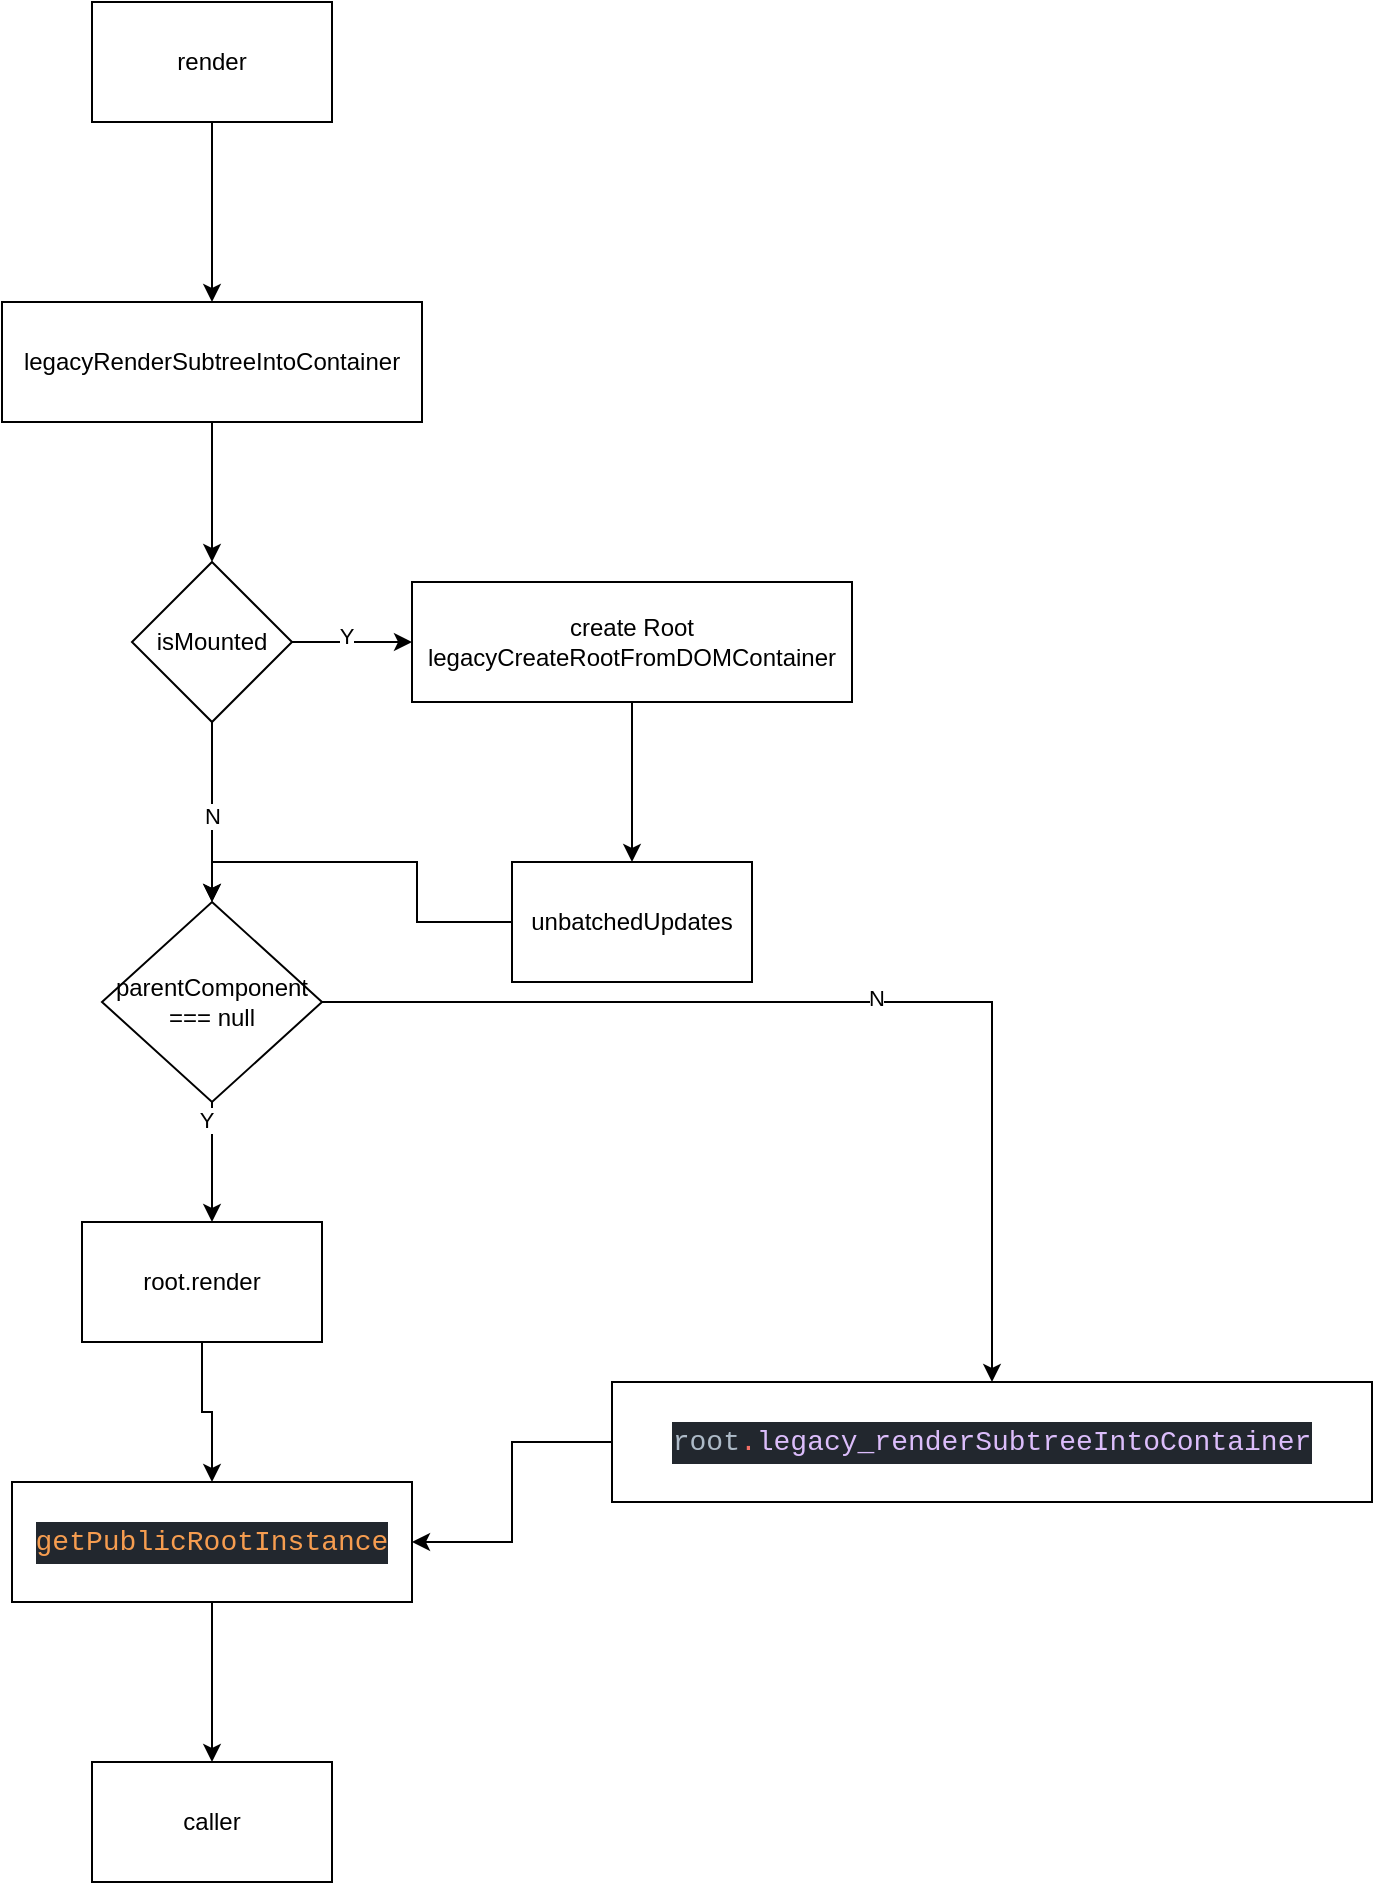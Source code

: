 <mxfile version="14.6.13" type="github">
  <diagram id="jDMzYcg2JHlZjZy24_a0" name="Page-1">
    <mxGraphModel dx="1128" dy="914" grid="1" gridSize="10" guides="1" tooltips="1" connect="1" arrows="1" fold="1" page="1" pageScale="1" pageWidth="827" pageHeight="1169" math="0" shadow="0">
      <root>
        <mxCell id="0" />
        <mxCell id="1" parent="0" />
        <mxCell id="2KgRJR5itnegWjvfptJ9-3" value="" style="edgeStyle=orthogonalEdgeStyle;rounded=0;orthogonalLoop=1;jettySize=auto;html=1;" parent="1" source="2KgRJR5itnegWjvfptJ9-1" target="2KgRJR5itnegWjvfptJ9-2" edge="1">
          <mxGeometry relative="1" as="geometry" />
        </mxCell>
        <mxCell id="2KgRJR5itnegWjvfptJ9-1" value="render&lt;br&gt;" style="rounded=0;whiteSpace=wrap;html=1;" parent="1" vertex="1">
          <mxGeometry x="100" y="20" width="120" height="60" as="geometry" />
        </mxCell>
        <mxCell id="2KgRJR5itnegWjvfptJ9-9" value="" style="edgeStyle=orthogonalEdgeStyle;rounded=0;orthogonalLoop=1;jettySize=auto;html=1;" parent="1" source="2KgRJR5itnegWjvfptJ9-2" target="2KgRJR5itnegWjvfptJ9-8" edge="1">
          <mxGeometry relative="1" as="geometry" />
        </mxCell>
        <mxCell id="2KgRJR5itnegWjvfptJ9-2" value="legacyRenderSubtreeIntoContainer" style="whiteSpace=wrap;html=1;rounded=0;" parent="1" vertex="1">
          <mxGeometry x="55" y="170" width="210" height="60" as="geometry" />
        </mxCell>
        <mxCell id="2KgRJR5itnegWjvfptJ9-11" value="" style="edgeStyle=orthogonalEdgeStyle;rounded=0;orthogonalLoop=1;jettySize=auto;html=1;" parent="1" source="2KgRJR5itnegWjvfptJ9-8" target="2KgRJR5itnegWjvfptJ9-10" edge="1">
          <mxGeometry relative="1" as="geometry" />
        </mxCell>
        <mxCell id="2KgRJR5itnegWjvfptJ9-12" value="Y&lt;br&gt;" style="edgeLabel;html=1;align=center;verticalAlign=middle;resizable=0;points=[];" parent="2KgRJR5itnegWjvfptJ9-11" vertex="1" connectable="0">
          <mxGeometry x="-0.12" y="3" relative="1" as="geometry">
            <mxPoint as="offset" />
          </mxGeometry>
        </mxCell>
        <mxCell id="2KgRJR5itnegWjvfptJ9-14" value="" style="edgeStyle=orthogonalEdgeStyle;rounded=0;orthogonalLoop=1;jettySize=auto;html=1;" parent="1" source="2KgRJR5itnegWjvfptJ9-8" edge="1">
          <mxGeometry relative="1" as="geometry">
            <mxPoint x="160" y="470" as="targetPoint" />
          </mxGeometry>
        </mxCell>
        <mxCell id="2KgRJR5itnegWjvfptJ9-19" value="N&lt;br&gt;" style="edgeLabel;html=1;align=center;verticalAlign=middle;resizable=0;points=[];" parent="2KgRJR5itnegWjvfptJ9-14" vertex="1" connectable="0">
          <mxGeometry x="0.049" y="-1" relative="1" as="geometry">
            <mxPoint as="offset" />
          </mxGeometry>
        </mxCell>
        <mxCell id="2KgRJR5itnegWjvfptJ9-8" value="isMounted&lt;br&gt;" style="rhombus;whiteSpace=wrap;html=1;rounded=0;" parent="1" vertex="1">
          <mxGeometry x="120" y="300" width="80" height="80" as="geometry" />
        </mxCell>
        <mxCell id="2KgRJR5itnegWjvfptJ9-16" value="" style="edgeStyle=orthogonalEdgeStyle;rounded=0;orthogonalLoop=1;jettySize=auto;html=1;" parent="1" source="2KgRJR5itnegWjvfptJ9-10" target="2KgRJR5itnegWjvfptJ9-15" edge="1">
          <mxGeometry relative="1" as="geometry" />
        </mxCell>
        <mxCell id="2KgRJR5itnegWjvfptJ9-10" value="create Root legacyCreateRootFromDOMContainer" style="whiteSpace=wrap;html=1;rounded=0;" parent="1" vertex="1">
          <mxGeometry x="260" y="310" width="220" height="60" as="geometry" />
        </mxCell>
        <mxCell id="ANqivhsRmzJsVqNhGhUm-2" value="" style="edgeStyle=orthogonalEdgeStyle;rounded=0;orthogonalLoop=1;jettySize=auto;html=1;" edge="1" parent="1">
          <mxGeometry relative="1" as="geometry">
            <mxPoint x="160" y="530" as="sourcePoint" />
            <mxPoint x="160" y="630" as="targetPoint" />
          </mxGeometry>
        </mxCell>
        <mxCell id="ANqivhsRmzJsVqNhGhUm-5" value="Y" style="edgeLabel;html=1;align=center;verticalAlign=middle;resizable=0;points=[];" vertex="1" connectable="0" parent="ANqivhsRmzJsVqNhGhUm-2">
          <mxGeometry x="-0.03" y="-3" relative="1" as="geometry">
            <mxPoint as="offset" />
          </mxGeometry>
        </mxCell>
        <mxCell id="2KgRJR5itnegWjvfptJ9-18" value="" style="edgeStyle=orthogonalEdgeStyle;rounded=0;orthogonalLoop=1;jettySize=auto;html=1;entryX=0.5;entryY=0;entryDx=0;entryDy=0;" parent="1" source="2KgRJR5itnegWjvfptJ9-15" target="ANqivhsRmzJsVqNhGhUm-4" edge="1">
          <mxGeometry relative="1" as="geometry">
            <mxPoint x="220" y="500" as="targetPoint" />
          </mxGeometry>
        </mxCell>
        <mxCell id="2KgRJR5itnegWjvfptJ9-15" value="unbatchedUpdates" style="whiteSpace=wrap;html=1;rounded=0;" parent="1" vertex="1">
          <mxGeometry x="310" y="450" width="120" height="60" as="geometry" />
        </mxCell>
        <mxCell id="ANqivhsRmzJsVqNhGhUm-15" value="" style="edgeStyle=orthogonalEdgeStyle;rounded=0;orthogonalLoop=1;jettySize=auto;html=1;" edge="1" parent="1" source="ANqivhsRmzJsVqNhGhUm-1" target="ANqivhsRmzJsVqNhGhUm-14">
          <mxGeometry relative="1" as="geometry" />
        </mxCell>
        <mxCell id="ANqivhsRmzJsVqNhGhUm-1" value="&lt;div style=&quot;font-weight: normal ; line-height: 21px&quot;&gt;&lt;div style=&quot;color: rgb(173 , 186 , 199) ; background-color: rgb(34 , 39 , 46) ; font-family: &amp;#34;fira code&amp;#34; , &amp;#34;menlo&amp;#34; , &amp;#34;monaco&amp;#34; , &amp;#34;courier new&amp;#34; , monospace , &amp;#34;menlo&amp;#34; , &amp;#34;monaco&amp;#34; , &amp;#34;courier new&amp;#34; , monospace ; font-size: 14px ; line-height: 21px&quot;&gt;&lt;span style=&quot;color: #f69d50&quot;&gt;getPublicRootInstance&lt;/span&gt;&lt;/div&gt;&lt;/div&gt;" style="whiteSpace=wrap;html=1;rounded=0;" vertex="1" parent="1">
          <mxGeometry x="60" y="760" width="200" height="60" as="geometry" />
        </mxCell>
        <mxCell id="ANqivhsRmzJsVqNhGhUm-8" value="" style="edgeStyle=orthogonalEdgeStyle;rounded=0;orthogonalLoop=1;jettySize=auto;html=1;" edge="1" parent="1" source="ANqivhsRmzJsVqNhGhUm-4" target="ANqivhsRmzJsVqNhGhUm-7">
          <mxGeometry relative="1" as="geometry" />
        </mxCell>
        <mxCell id="ANqivhsRmzJsVqNhGhUm-9" value="N&lt;br&gt;" style="edgeLabel;html=1;align=center;verticalAlign=middle;resizable=0;points=[];" vertex="1" connectable="0" parent="ANqivhsRmzJsVqNhGhUm-8">
          <mxGeometry x="0.054" y="2" relative="1" as="geometry">
            <mxPoint as="offset" />
          </mxGeometry>
        </mxCell>
        <mxCell id="ANqivhsRmzJsVqNhGhUm-4" value="parentComponent === null" style="rhombus;whiteSpace=wrap;html=1;" vertex="1" parent="1">
          <mxGeometry x="105" y="470" width="110" height="100" as="geometry" />
        </mxCell>
        <mxCell id="ANqivhsRmzJsVqNhGhUm-12" value="" style="edgeStyle=orthogonalEdgeStyle;rounded=0;orthogonalLoop=1;jettySize=auto;html=1;" edge="1" parent="1" source="ANqivhsRmzJsVqNhGhUm-7" target="ANqivhsRmzJsVqNhGhUm-1">
          <mxGeometry relative="1" as="geometry" />
        </mxCell>
        <mxCell id="ANqivhsRmzJsVqNhGhUm-7" value="&lt;div style=&quot;color: rgb(173 , 186 , 199) ; background-color: rgb(34 , 39 , 46) ; font-family: &amp;#34;fira code&amp;#34; , &amp;#34;menlo&amp;#34; , &amp;#34;monaco&amp;#34; , &amp;#34;courier new&amp;#34; , monospace , &amp;#34;menlo&amp;#34; , &amp;#34;monaco&amp;#34; , &amp;#34;courier new&amp;#34; , monospace ; font-size: 14px ; line-height: 21px&quot;&gt;root&lt;span style=&quot;color: #f47067&quot;&gt;.&lt;/span&gt;&lt;span style=&quot;color: #dcbdfb&quot;&gt;legacy_renderSubtreeIntoContainer&lt;/span&gt;&lt;/div&gt;" style="whiteSpace=wrap;html=1;" vertex="1" parent="1">
          <mxGeometry x="360" y="710" width="380" height="60" as="geometry" />
        </mxCell>
        <mxCell id="ANqivhsRmzJsVqNhGhUm-11" value="" style="edgeStyle=orthogonalEdgeStyle;rounded=0;orthogonalLoop=1;jettySize=auto;html=1;" edge="1" parent="1" source="ANqivhsRmzJsVqNhGhUm-10" target="ANqivhsRmzJsVqNhGhUm-1">
          <mxGeometry relative="1" as="geometry" />
        </mxCell>
        <mxCell id="ANqivhsRmzJsVqNhGhUm-10" value="root.render" style="whiteSpace=wrap;html=1;" vertex="1" parent="1">
          <mxGeometry x="95" y="630" width="120" height="60" as="geometry" />
        </mxCell>
        <mxCell id="ANqivhsRmzJsVqNhGhUm-14" value="caller" style="whiteSpace=wrap;html=1;rounded=0;" vertex="1" parent="1">
          <mxGeometry x="100" y="900" width="120" height="60" as="geometry" />
        </mxCell>
      </root>
    </mxGraphModel>
  </diagram>
</mxfile>
